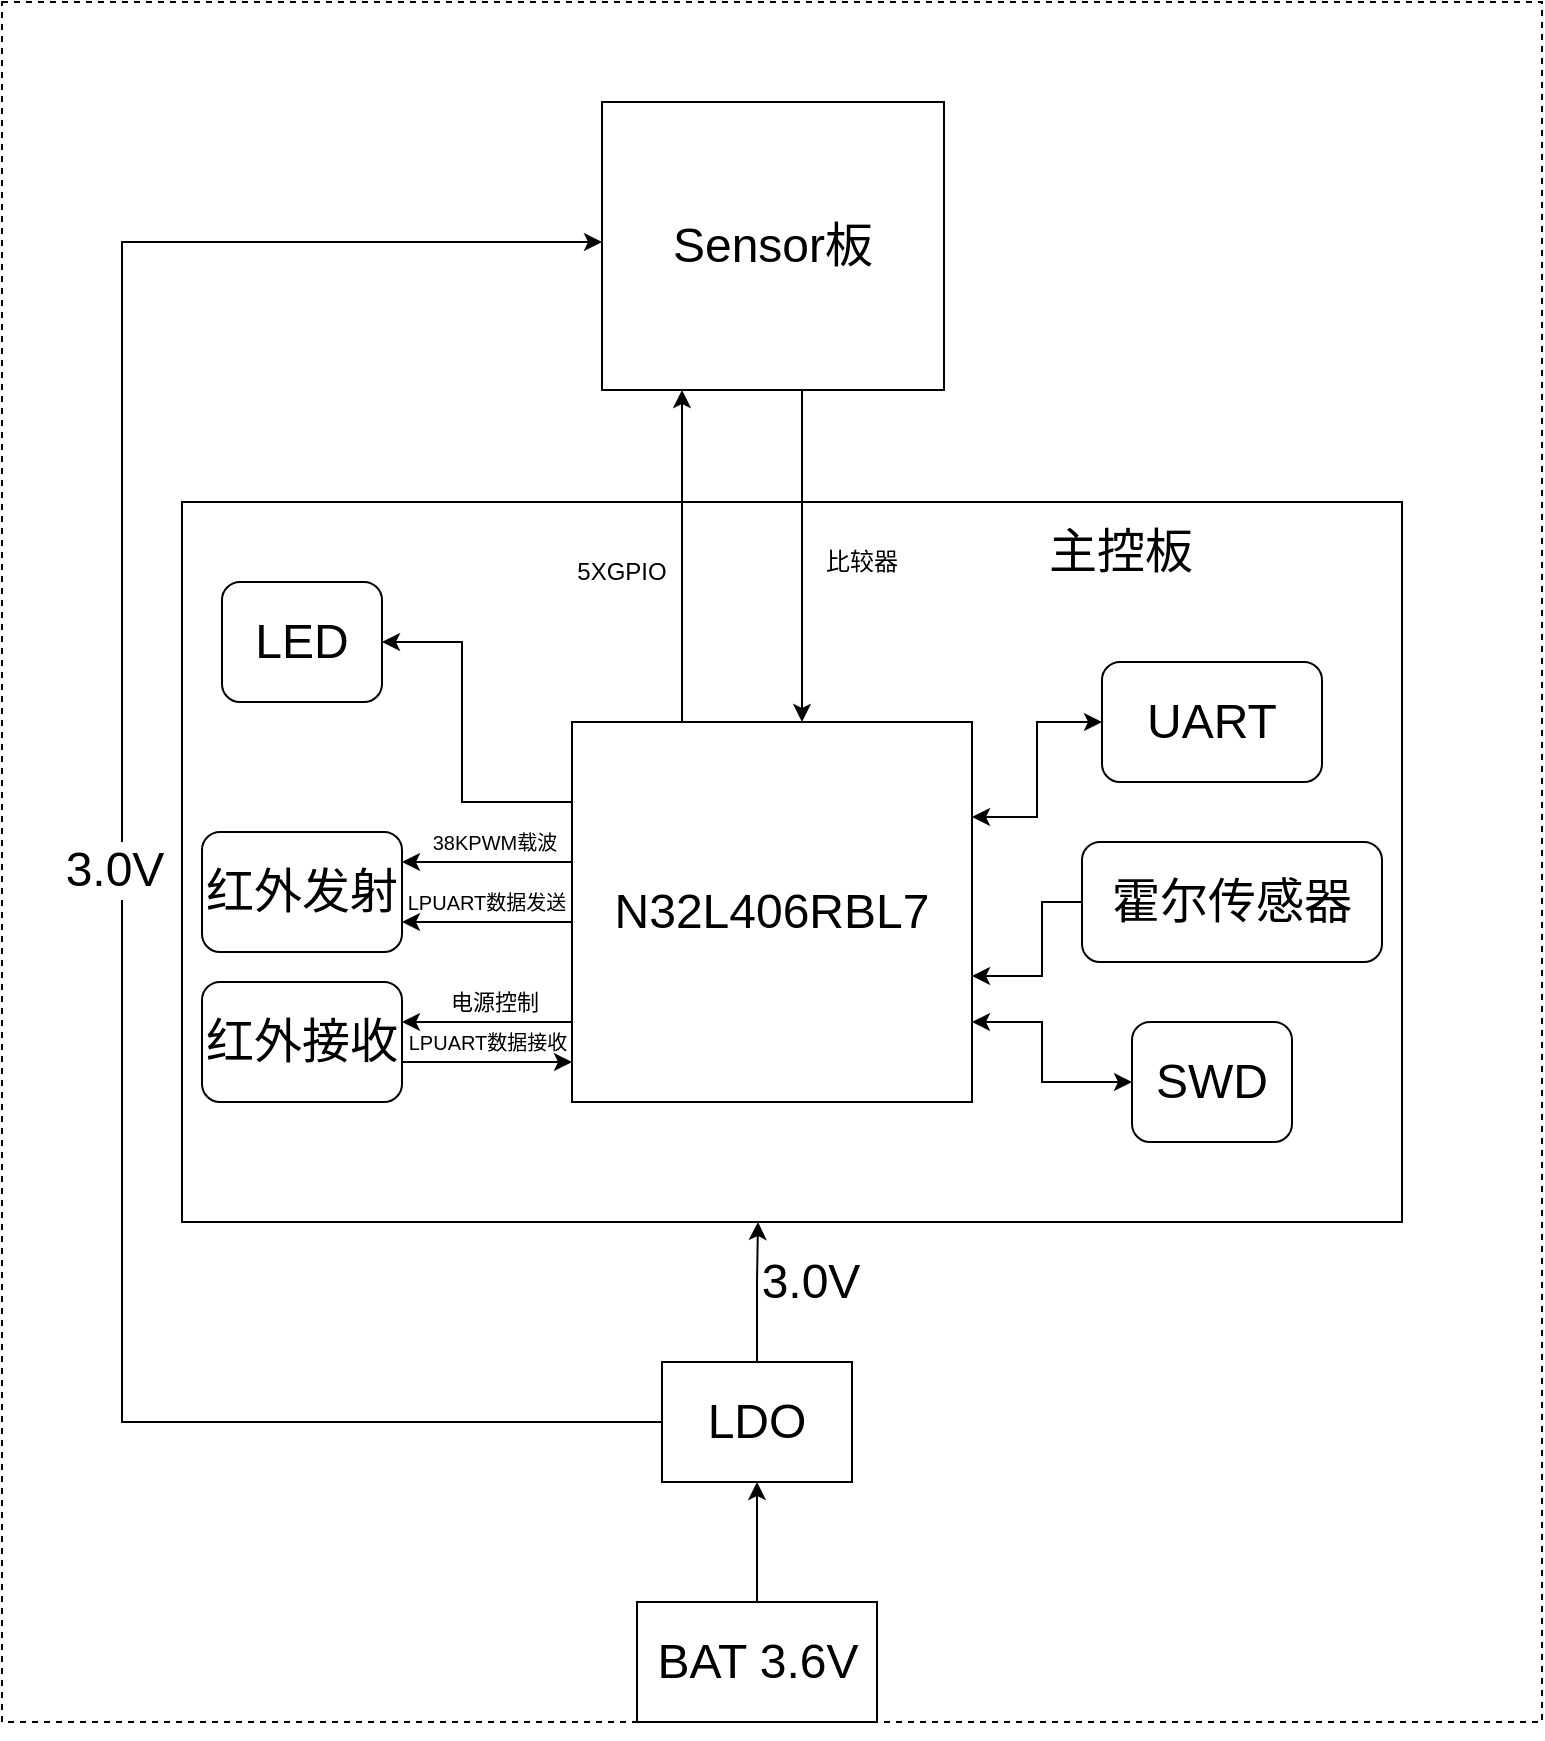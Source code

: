 <mxfile version="14.5.10" type="github">
  <diagram id="giNoF5PDMwWR5CkbPJEQ" name="Page-1">
    <mxGraphModel dx="2031" dy="1134" grid="1" gridSize="10" guides="1" tooltips="1" connect="1" arrows="1" fold="1" page="1" pageScale="1" pageWidth="850" pageHeight="1100" math="0" shadow="0">
      <root>
        <mxCell id="0" />
        <mxCell id="1" parent="0" />
        <mxCell id="p-tirkUHEayRBr14Zzce-1" value="" style="rounded=0;whiteSpace=wrap;html=1;dashed=1;" vertex="1" parent="1">
          <mxGeometry x="40" y="130" width="770" height="860" as="geometry" />
        </mxCell>
        <mxCell id="p-tirkUHEayRBr14Zzce-2" value="" style="rounded=0;whiteSpace=wrap;html=1;fontSize=24;shadow=0;sketch=0;glass=0;" vertex="1" parent="1">
          <mxGeometry x="130" y="380" width="610" height="360" as="geometry" />
        </mxCell>
        <mxCell id="p-tirkUHEayRBr14Zzce-3" style="edgeStyle=none;rounded=0;orthogonalLoop=1;jettySize=auto;html=1;" edge="1" parent="1" source="p-tirkUHEayRBr14Zzce-6" target="p-tirkUHEayRBr14Zzce-1">
          <mxGeometry relative="1" as="geometry" />
        </mxCell>
        <mxCell id="p-tirkUHEayRBr14Zzce-4" style="edgeStyle=orthogonalEdgeStyle;rounded=0;orthogonalLoop=1;jettySize=auto;html=1;startArrow=none;startFill=0;endArrow=classic;endFill=1;fontSize=24;exitX=0;exitY=0.5;exitDx=0;exitDy=0;" edge="1" parent="1" source="p-tirkUHEayRBr14Zzce-17" target="p-tirkUHEayRBr14Zzce-8">
          <mxGeometry relative="1" as="geometry">
            <mxPoint x="190" y="870" as="targetPoint" />
            <Array as="points">
              <mxPoint x="100" y="840" />
              <mxPoint x="100" y="250" />
            </Array>
          </mxGeometry>
        </mxCell>
        <mxCell id="p-tirkUHEayRBr14Zzce-5" value="3.0V" style="edgeLabel;html=1;align=center;verticalAlign=middle;resizable=0;points=[];fontSize=24;" vertex="1" connectable="0" parent="p-tirkUHEayRBr14Zzce-4">
          <mxGeometry x="-0.007" y="4" relative="1" as="geometry">
            <mxPoint as="offset" />
          </mxGeometry>
        </mxCell>
        <mxCell id="p-tirkUHEayRBr14Zzce-6" value="&lt;span style=&quot;font-size: 24px&quot;&gt;BAT 3.6V&lt;/span&gt;" style="rounded=0;whiteSpace=wrap;html=1;" vertex="1" parent="1">
          <mxGeometry x="357.5" y="930" width="120" height="60" as="geometry" />
        </mxCell>
        <mxCell id="p-tirkUHEayRBr14Zzce-8" value="&lt;font style=&quot;font-size: 24px&quot;&gt;Sensor板&lt;/font&gt;" style="rounded=0;whiteSpace=wrap;html=1;" vertex="1" parent="1">
          <mxGeometry x="340" y="180" width="171" height="144" as="geometry" />
        </mxCell>
        <mxCell id="p-tirkUHEayRBr14Zzce-12" style="edgeStyle=orthogonalEdgeStyle;rounded=0;orthogonalLoop=1;jettySize=auto;html=1;startArrow=none;startFill=0;" edge="1" parent="1" source="p-tirkUHEayRBr14Zzce-13">
          <mxGeometry relative="1" as="geometry">
            <mxPoint x="380" y="324" as="targetPoint" />
            <Array as="points">
              <mxPoint x="380" y="390" />
              <mxPoint x="380" y="390" />
            </Array>
          </mxGeometry>
        </mxCell>
        <mxCell id="p-tirkUHEayRBr14Zzce-13" value="&lt;span style=&quot;font-size: 24px&quot;&gt;N32L406RBL7&lt;/span&gt;" style="rounded=0;whiteSpace=wrap;html=1;" vertex="1" parent="1">
          <mxGeometry x="325" y="490" width="200" height="190" as="geometry" />
        </mxCell>
        <mxCell id="p-tirkUHEayRBr14Zzce-14" style="edgeStyle=orthogonalEdgeStyle;rounded=0;orthogonalLoop=1;jettySize=auto;html=1;startArrow=classic;startFill=1;endArrow=none;endFill=0;fontSize=24;entryX=0.5;entryY=0;entryDx=0;entryDy=0;" edge="1" parent="1" source="p-tirkUHEayRBr14Zzce-17" target="p-tirkUHEayRBr14Zzce-6">
          <mxGeometry relative="1" as="geometry">
            <mxPoint x="320" y="960" as="targetPoint" />
            <Array as="points">
              <mxPoint x="418" y="920" />
              <mxPoint x="418" y="930" />
            </Array>
          </mxGeometry>
        </mxCell>
        <mxCell id="p-tirkUHEayRBr14Zzce-15" value="" style="edgeStyle=orthogonalEdgeStyle;rounded=0;orthogonalLoop=1;jettySize=auto;html=1;startArrow=none;startFill=0;endArrow=classic;endFill=1;fontSize=24;" edge="1" parent="1" source="p-tirkUHEayRBr14Zzce-17" target="p-tirkUHEayRBr14Zzce-2">
          <mxGeometry relative="1" as="geometry">
            <Array as="points">
              <mxPoint x="418" y="770" />
              <mxPoint x="418" y="770" />
            </Array>
          </mxGeometry>
        </mxCell>
        <mxCell id="p-tirkUHEayRBr14Zzce-16" value="3.0V" style="edgeLabel;html=1;align=center;verticalAlign=middle;resizable=0;points=[];fontSize=24;" vertex="1" connectable="0" parent="p-tirkUHEayRBr14Zzce-15">
          <mxGeometry x="-0.265" relative="1" as="geometry">
            <mxPoint x="26.48" y="-14.48" as="offset" />
          </mxGeometry>
        </mxCell>
        <mxCell id="p-tirkUHEayRBr14Zzce-17" value="LDO" style="rounded=0;whiteSpace=wrap;html=1;fontSize=24;" vertex="1" parent="1">
          <mxGeometry x="370" y="810" width="95" height="60" as="geometry" />
        </mxCell>
        <mxCell id="p-tirkUHEayRBr14Zzce-18" style="edgeStyle=orthogonalEdgeStyle;rounded=0;orthogonalLoop=1;jettySize=auto;html=1;startArrow=none;startFill=0;fontSize=24;" edge="1" parent="1" source="p-tirkUHEayRBr14Zzce-19">
          <mxGeometry relative="1" as="geometry">
            <mxPoint x="525" y="617" as="targetPoint" />
            <Array as="points">
              <mxPoint x="560" y="580" />
              <mxPoint x="560" y="617" />
            </Array>
          </mxGeometry>
        </mxCell>
        <mxCell id="p-tirkUHEayRBr14Zzce-19" value="&lt;span style=&quot;font-size: 24px&quot;&gt;霍尔传感器&lt;/span&gt;" style="rounded=1;whiteSpace=wrap;html=1;" vertex="1" parent="1">
          <mxGeometry x="580" y="550" width="150" height="60" as="geometry" />
        </mxCell>
        <mxCell id="p-tirkUHEayRBr14Zzce-20" value="" style="edgeStyle=orthogonalEdgeStyle;rounded=0;orthogonalLoop=1;jettySize=auto;html=1;startArrow=classic;startFill=1;fontSize=24;endArrow=none;endFill=0;" edge="1" parent="1" source="p-tirkUHEayRBr14Zzce-21" target="p-tirkUHEayRBr14Zzce-13">
          <mxGeometry relative="1" as="geometry">
            <Array as="points">
              <mxPoint x="290" y="560" />
              <mxPoint x="290" y="560" />
            </Array>
          </mxGeometry>
        </mxCell>
        <mxCell id="p-tirkUHEayRBr14Zzce-21" value="&lt;span style=&quot;font-size: 24px&quot;&gt;红外发射&lt;/span&gt;" style="rounded=1;whiteSpace=wrap;html=1;" vertex="1" parent="1">
          <mxGeometry x="140" y="545" width="100" height="60" as="geometry" />
        </mxCell>
        <mxCell id="p-tirkUHEayRBr14Zzce-22" value="" style="edgeStyle=orthogonalEdgeStyle;rounded=0;orthogonalLoop=1;jettySize=auto;html=1;startArrow=classic;startFill=1;fontSize=24;" edge="1" parent="1" source="p-tirkUHEayRBr14Zzce-23" target="p-tirkUHEayRBr14Zzce-13">
          <mxGeometry relative="1" as="geometry">
            <Array as="points">
              <mxPoint x="560" y="670" />
              <mxPoint x="560" y="640" />
            </Array>
          </mxGeometry>
        </mxCell>
        <mxCell id="p-tirkUHEayRBr14Zzce-23" value="&lt;span style=&quot;font-size: 24px&quot;&gt;SWD&lt;/span&gt;" style="rounded=1;whiteSpace=wrap;html=1;" vertex="1" parent="1">
          <mxGeometry x="605" y="640" width="80" height="60" as="geometry" />
        </mxCell>
        <mxCell id="p-tirkUHEayRBr14Zzce-24" value="" style="edgeStyle=orthogonalEdgeStyle;rounded=0;orthogonalLoop=1;jettySize=auto;html=1;startArrow=classic;startFill=1;fontSize=24;endArrow=none;endFill=0;" edge="1" parent="1" source="p-tirkUHEayRBr14Zzce-25" target="p-tirkUHEayRBr14Zzce-13">
          <mxGeometry relative="1" as="geometry">
            <Array as="points">
              <mxPoint x="270" y="450" />
              <mxPoint x="270" y="530" />
            </Array>
          </mxGeometry>
        </mxCell>
        <mxCell id="p-tirkUHEayRBr14Zzce-25" value="&lt;span style=&quot;font-size: 24px&quot;&gt;LED&lt;/span&gt;" style="rounded=1;whiteSpace=wrap;html=1;" vertex="1" parent="1">
          <mxGeometry x="150" y="420" width="80" height="60" as="geometry" />
        </mxCell>
        <mxCell id="p-tirkUHEayRBr14Zzce-26" style="edgeStyle=orthogonalEdgeStyle;rounded=0;orthogonalLoop=1;jettySize=auto;html=1;entryX=1;entryY=0.25;entryDx=0;entryDy=0;startArrow=classic;startFill=1;fontSize=24;" edge="1" parent="1" source="p-tirkUHEayRBr14Zzce-27" target="p-tirkUHEayRBr14Zzce-13">
          <mxGeometry relative="1" as="geometry" />
        </mxCell>
        <mxCell id="p-tirkUHEayRBr14Zzce-27" value="&lt;span style=&quot;font-size: 24px&quot;&gt;UART&lt;/span&gt;" style="rounded=1;whiteSpace=wrap;html=1;" vertex="1" parent="1">
          <mxGeometry x="590" y="460" width="110" height="60" as="geometry" />
        </mxCell>
        <mxCell id="p-tirkUHEayRBr14Zzce-31" value="主控板" style="text;html=1;strokeColor=none;fillColor=none;align=center;verticalAlign=middle;whiteSpace=wrap;rounded=0;fontSize=24;" vertex="1" parent="1">
          <mxGeometry x="530" y="390" width="139" height="30" as="geometry" />
        </mxCell>
        <mxCell id="p-tirkUHEayRBr14Zzce-32" value="&lt;span style=&quot;font-size: 24px&quot;&gt;红外接收&lt;/span&gt;" style="rounded=1;whiteSpace=wrap;html=1;" vertex="1" parent="1">
          <mxGeometry x="140" y="620" width="100" height="60" as="geometry" />
        </mxCell>
        <mxCell id="p-tirkUHEayRBr14Zzce-33" value="38KPWM载波" style="text;html=1;strokeColor=none;fillColor=none;align=center;verticalAlign=middle;whiteSpace=wrap;rounded=0;fontSize=10;" vertex="1" parent="1">
          <mxGeometry x="246.5" y="540" width="78.5" height="20" as="geometry" />
        </mxCell>
        <mxCell id="p-tirkUHEayRBr14Zzce-34" value="" style="edgeStyle=orthogonalEdgeStyle;rounded=0;orthogonalLoop=1;jettySize=auto;html=1;startArrow=classic;startFill=1;fontSize=24;endArrow=none;endFill=0;" edge="1" parent="1" source="p-tirkUHEayRBr14Zzce-21" target="p-tirkUHEayRBr14Zzce-13">
          <mxGeometry relative="1" as="geometry">
            <mxPoint x="240" y="560" as="sourcePoint" />
            <mxPoint x="325" y="560" as="targetPoint" />
            <Array as="points">
              <mxPoint x="320" y="590" />
              <mxPoint x="320" y="590" />
            </Array>
          </mxGeometry>
        </mxCell>
        <mxCell id="p-tirkUHEayRBr14Zzce-35" value="LPUART数据发送" style="text;html=1;strokeColor=none;fillColor=none;align=center;verticalAlign=middle;whiteSpace=wrap;rounded=0;fontSize=10;" vertex="1" parent="1">
          <mxGeometry x="240" y="570" width="85" height="20" as="geometry" />
        </mxCell>
        <mxCell id="p-tirkUHEayRBr14Zzce-37" value="电源控制" style="text;html=1;strokeColor=none;fillColor=none;align=center;verticalAlign=middle;whiteSpace=wrap;rounded=0;fontSize=11;" vertex="1" parent="1">
          <mxGeometry x="246.5" y="620" width="78.5" height="20" as="geometry" />
        </mxCell>
        <mxCell id="p-tirkUHEayRBr14Zzce-38" value="" style="edgeStyle=orthogonalEdgeStyle;rounded=0;orthogonalLoop=1;jettySize=auto;html=1;startArrow=classic;startFill=1;fontSize=24;endArrow=none;endFill=0;" edge="1" parent="1" target="p-tirkUHEayRBr14Zzce-13">
          <mxGeometry relative="1" as="geometry">
            <mxPoint x="240" y="640" as="sourcePoint" />
            <mxPoint x="325" y="560" as="targetPoint" />
            <Array as="points">
              <mxPoint x="240" y="640" />
            </Array>
          </mxGeometry>
        </mxCell>
        <mxCell id="p-tirkUHEayRBr14Zzce-39" value="" style="edgeStyle=orthogonalEdgeStyle;rounded=0;orthogonalLoop=1;jettySize=auto;html=1;startArrow=none;startFill=0;fontSize=24;endArrow=classic;endFill=1;" edge="1" parent="1" target="p-tirkUHEayRBr14Zzce-13">
          <mxGeometry relative="1" as="geometry">
            <mxPoint x="240" y="660" as="sourcePoint" />
            <mxPoint x="325" y="640" as="targetPoint" />
            <Array as="points">
              <mxPoint x="240" y="660" />
            </Array>
          </mxGeometry>
        </mxCell>
        <mxCell id="p-tirkUHEayRBr14Zzce-40" value="LPUART数据接收" style="text;html=1;strokeColor=none;fillColor=none;align=center;verticalAlign=middle;whiteSpace=wrap;rounded=0;fontSize=10;" vertex="1" parent="1">
          <mxGeometry x="237.5" y="640" width="90" height="20" as="geometry" />
        </mxCell>
        <mxCell id="p-tirkUHEayRBr14Zzce-41" value="5XGPIO" style="text;html=1;strokeColor=none;fillColor=none;align=center;verticalAlign=middle;whiteSpace=wrap;rounded=0;fontSize=12;" vertex="1" parent="1">
          <mxGeometry x="330" y="405" width="40" height="20" as="geometry" />
        </mxCell>
        <mxCell id="p-tirkUHEayRBr14Zzce-42" style="edgeStyle=orthogonalEdgeStyle;rounded=0;orthogonalLoop=1;jettySize=auto;html=1;startArrow=classic;startFill=1;endArrow=none;endFill=0;" edge="1" parent="1" source="p-tirkUHEayRBr14Zzce-13">
          <mxGeometry relative="1" as="geometry">
            <mxPoint x="380.029" y="490" as="sourcePoint" />
            <mxPoint x="440" y="324" as="targetPoint" />
            <Array as="points">
              <mxPoint x="440" y="324" />
            </Array>
          </mxGeometry>
        </mxCell>
        <mxCell id="p-tirkUHEayRBr14Zzce-43" value="比较器" style="text;html=1;strokeColor=none;fillColor=none;align=center;verticalAlign=middle;whiteSpace=wrap;rounded=0;fontSize=12;" vertex="1" parent="1">
          <mxGeometry x="450" y="400" width="40" height="20" as="geometry" />
        </mxCell>
      </root>
    </mxGraphModel>
  </diagram>
</mxfile>
